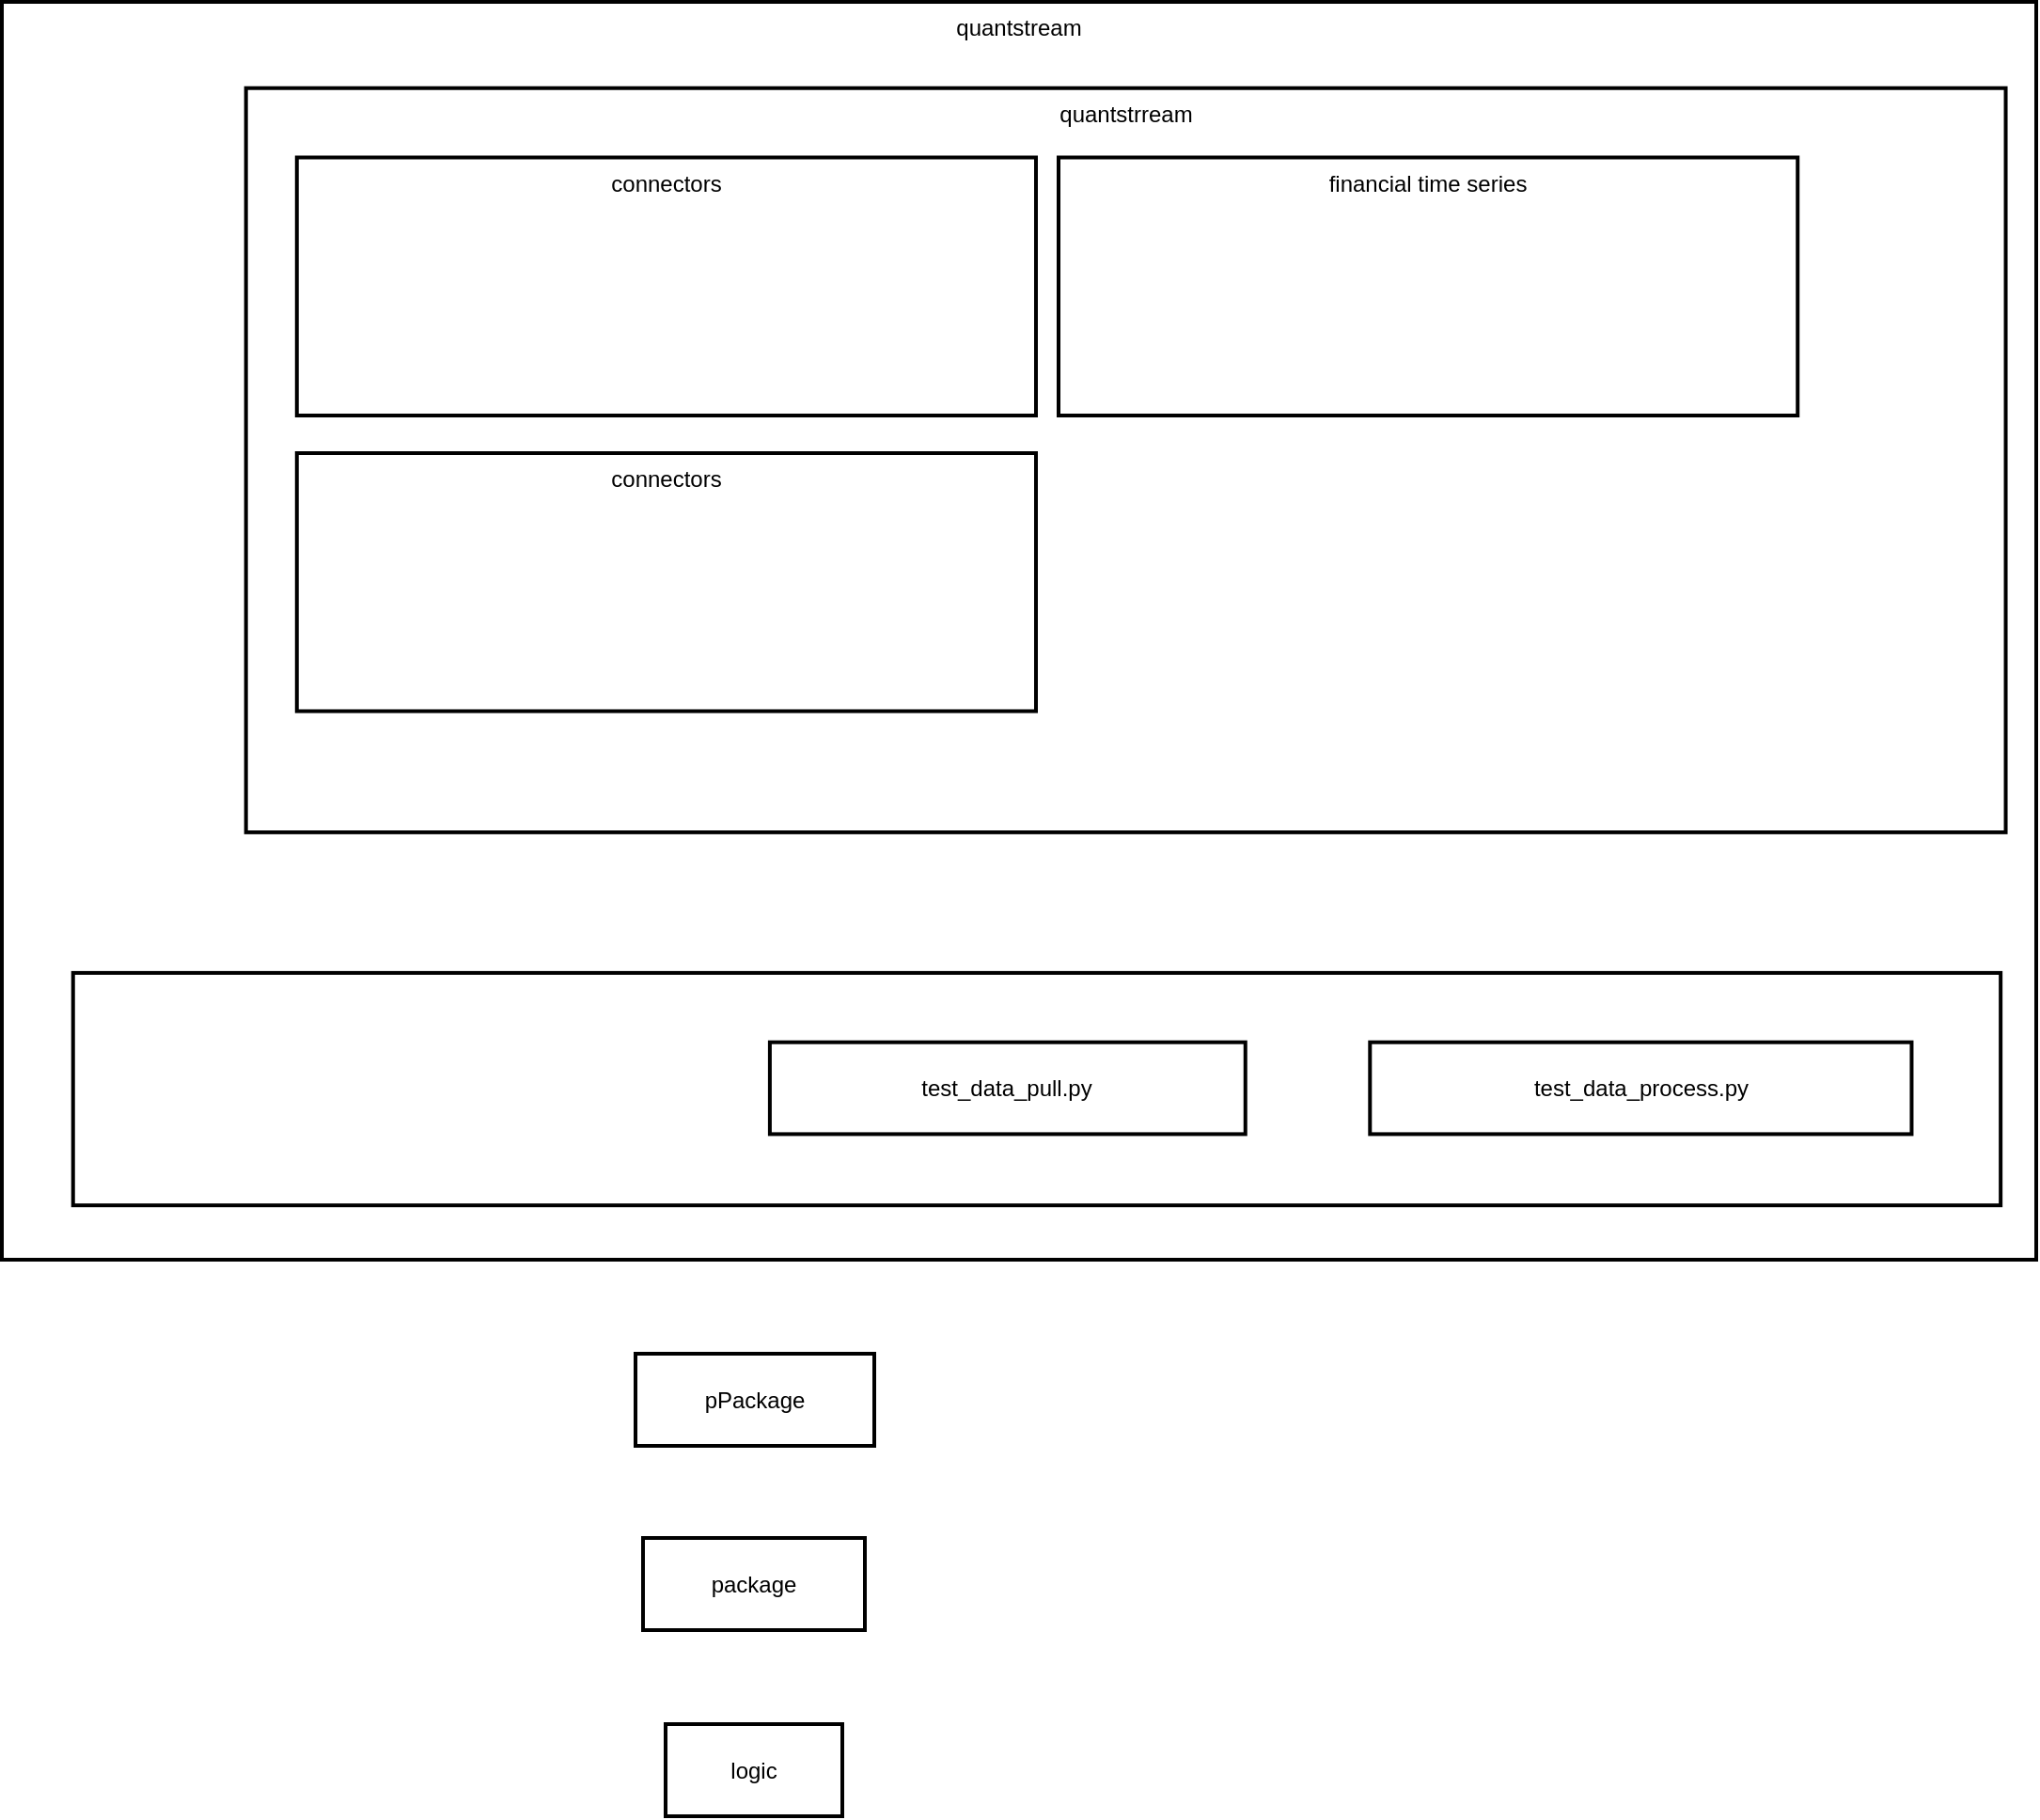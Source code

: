 <mxfile version="24.7.17">
  <diagram name="Page-1" id="yEhg-XwlRcpTGGI3oVKL">
    <mxGraphModel dx="1272" dy="775" grid="1" gridSize="10" guides="1" tooltips="1" connect="1" arrows="1" fold="1" page="1" pageScale="1" pageWidth="850" pageHeight="1100" math="0" shadow="0">
      <root>
        <mxCell id="0" />
        <mxCell id="1" parent="0" />
        <mxCell id="2" value="quantstream" style="whiteSpace=wrap;strokeWidth=2;verticalAlign=top;" parent="1" vertex="1">
          <mxGeometry x="8" y="10" width="1082" height="669" as="geometry" />
        </mxCell>
        <mxCell id="3" value="test_connector.py" style="whiteSpace=wrap;strokeWidth=2;" parent="2" vertex="1">
          <mxGeometry x="85.207" y="553.346" width="255.623" height="48.854" as="geometry" />
        </mxCell>
        <mxCell id="4" value="tests" style="whiteSpace=wrap;strokeWidth=2;" parent="2" vertex="1">
          <mxGeometry x="37.87" y="516.456" width="1025.195" height="123.63" as="geometry" />
        </mxCell>
        <mxCell id="5" value="connector_folder" style="whiteSpace=wrap;strokeWidth=2;" parent="2" vertex="1">
          <mxGeometry x="409.808" y="120.639" width="247.507" height="48.854" as="geometry" />
        </mxCell>
        <mxCell id="6" value="data_pull.py" style="whiteSpace=wrap;strokeWidth=2;" parent="2" vertex="1">
          <mxGeometry x="432.8" y="318.049" width="202.875" height="48.854" as="geometry" />
        </mxCell>
        <mxCell id="7" value="data_process.py" style="whiteSpace=wrap;strokeWidth=2;" parent="2" vertex="1">
          <mxGeometry x="751.99" y="318.049" width="238.04" height="48.854" as="geometry" />
        </mxCell>
        <mxCell id="8" value="test_data_pull.py" style="whiteSpace=wrap;strokeWidth=2;" parent="2" vertex="1">
          <mxGeometry x="408.455" y="553.346" width="252.918" height="48.854" as="geometry" />
        </mxCell>
        <mxCell id="9" value="test_data_process.py" style="whiteSpace=wrap;strokeWidth=2;" parent="2" vertex="1">
          <mxGeometry x="727.645" y="553.346" width="288.082" height="48.854" as="geometry" />
        </mxCell>
        <mxCell id="10" value="data_logic" style="whiteSpace=wrap;strokeWidth=2;" parent="2" vertex="1">
          <mxGeometry x="385.463" y="281.159" width="653.258" height="123.63" as="geometry" />
        </mxCell>
        <mxCell id="11" value="quantstrream" style="whiteSpace=wrap;strokeWidth=2;align=center;verticalAlign=top;" parent="2" vertex="1">
          <mxGeometry x="129.84" y="45.863" width="935.93" height="395.817" as="geometry" />
        </mxCell>
        <mxCell id="12" value="connectors" style="whiteSpace=wrap;strokeWidth=2;horizontal=1;verticalAlign=top;" parent="2" vertex="1">
          <mxGeometry x="156.89" y="82.75" width="393.11" height="137.25" as="geometry" />
        </mxCell>
        <mxCell id="sCCyAosA5iptmHZ6OK5X-22" value="financial time series" style="whiteSpace=wrap;strokeWidth=2;horizontal=1;verticalAlign=top;" vertex="1" parent="2">
          <mxGeometry x="562" y="82.75" width="393.11" height="137.25" as="geometry" />
        </mxCell>
        <mxCell id="sCCyAosA5iptmHZ6OK5X-21" value="connectors" style="whiteSpace=wrap;strokeWidth=2;horizontal=1;verticalAlign=top;" vertex="1" parent="2">
          <mxGeometry x="156.89" y="240" width="393.11" height="137.25" as="geometry" />
        </mxCell>
        <mxCell id="18" value="pPackage" style="whiteSpace=wrap;strokeWidth=2;" parent="1" vertex="1">
          <mxGeometry x="345" y="729" width="127" height="49" as="geometry" />
        </mxCell>
        <mxCell id="19" value="package" style="whiteSpace=wrap;strokeWidth=2;" parent="1" vertex="1">
          <mxGeometry x="349" y="827" width="118" height="49" as="geometry" />
        </mxCell>
        <mxCell id="20" value="logic" style="whiteSpace=wrap;strokeWidth=2;" parent="1" vertex="1">
          <mxGeometry x="361" y="926" width="94" height="49" as="geometry" />
        </mxCell>
      </root>
    </mxGraphModel>
  </diagram>
</mxfile>
